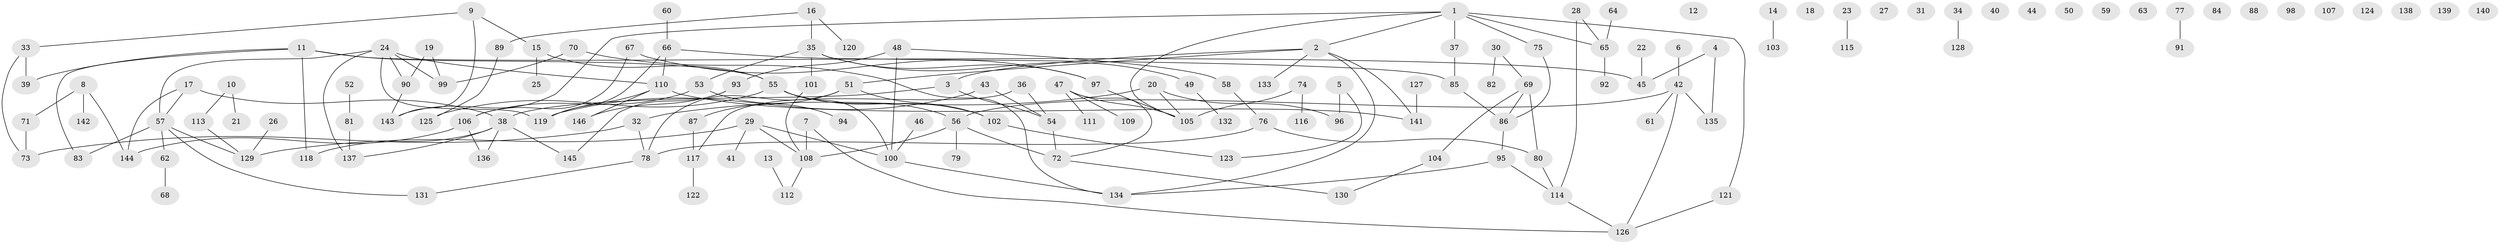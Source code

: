 // Generated by graph-tools (version 1.1) at 2025/12/03/09/25 04:12:54]
// undirected, 146 vertices, 166 edges
graph export_dot {
graph [start="1"]
  node [color=gray90,style=filled];
  1;
  2;
  3;
  4;
  5;
  6;
  7;
  8;
  9;
  10;
  11;
  12;
  13;
  14;
  15;
  16;
  17;
  18;
  19;
  20;
  21;
  22;
  23;
  24;
  25;
  26;
  27;
  28;
  29;
  30;
  31;
  32;
  33;
  34;
  35;
  36;
  37;
  38;
  39;
  40;
  41;
  42;
  43;
  44;
  45;
  46;
  47;
  48;
  49;
  50;
  51;
  52;
  53;
  54;
  55;
  56;
  57;
  58;
  59;
  60;
  61;
  62;
  63;
  64;
  65;
  66;
  67;
  68;
  69;
  70;
  71;
  72;
  73;
  74;
  75;
  76;
  77;
  78;
  79;
  80;
  81;
  82;
  83;
  84;
  85;
  86;
  87;
  88;
  89;
  90;
  91;
  92;
  93;
  94;
  95;
  96;
  97;
  98;
  99;
  100;
  101;
  102;
  103;
  104;
  105;
  106;
  107;
  108;
  109;
  110;
  111;
  112;
  113;
  114;
  115;
  116;
  117;
  118;
  119;
  120;
  121;
  122;
  123;
  124;
  125;
  126;
  127;
  128;
  129;
  130;
  131;
  132;
  133;
  134;
  135;
  136;
  137;
  138;
  139;
  140;
  141;
  142;
  143;
  144;
  145;
  146;
  1 -- 2;
  1 -- 37;
  1 -- 65;
  1 -- 75;
  1 -- 105;
  1 -- 121;
  1 -- 143;
  2 -- 3;
  2 -- 51;
  2 -- 133;
  2 -- 134;
  2 -- 141;
  3 -- 38;
  3 -- 54;
  4 -- 45;
  4 -- 135;
  5 -- 96;
  5 -- 123;
  6 -- 42;
  7 -- 108;
  7 -- 126;
  8 -- 71;
  8 -- 142;
  8 -- 144;
  9 -- 15;
  9 -- 33;
  9 -- 143;
  10 -- 21;
  10 -- 113;
  11 -- 39;
  11 -- 45;
  11 -- 55;
  11 -- 83;
  11 -- 118;
  13 -- 112;
  14 -- 103;
  15 -- 25;
  15 -- 55;
  16 -- 35;
  16 -- 89;
  16 -- 120;
  17 -- 38;
  17 -- 57;
  17 -- 144;
  19 -- 90;
  19 -- 99;
  20 -- 32;
  20 -- 96;
  20 -- 105;
  22 -- 45;
  23 -- 115;
  24 -- 57;
  24 -- 90;
  24 -- 99;
  24 -- 110;
  24 -- 119;
  24 -- 137;
  26 -- 129;
  28 -- 65;
  28 -- 114;
  29 -- 41;
  29 -- 100;
  29 -- 108;
  29 -- 129;
  30 -- 69;
  30 -- 82;
  32 -- 73;
  32 -- 78;
  33 -- 39;
  33 -- 73;
  34 -- 128;
  35 -- 49;
  35 -- 53;
  35 -- 97;
  35 -- 101;
  36 -- 54;
  36 -- 117;
  37 -- 85;
  38 -- 118;
  38 -- 136;
  38 -- 137;
  38 -- 145;
  42 -- 56;
  42 -- 61;
  42 -- 126;
  42 -- 135;
  43 -- 54;
  43 -- 119;
  46 -- 100;
  47 -- 72;
  47 -- 105;
  47 -- 109;
  47 -- 111;
  48 -- 58;
  48 -- 93;
  48 -- 100;
  49 -- 132;
  51 -- 78;
  51 -- 87;
  51 -- 102;
  52 -- 81;
  53 -- 94;
  53 -- 106;
  54 -- 72;
  55 -- 56;
  55 -- 100;
  55 -- 102;
  55 -- 125;
  56 -- 72;
  56 -- 79;
  56 -- 108;
  57 -- 62;
  57 -- 83;
  57 -- 129;
  57 -- 131;
  58 -- 76;
  60 -- 66;
  62 -- 68;
  64 -- 65;
  65 -- 92;
  66 -- 85;
  66 -- 110;
  66 -- 119;
  67 -- 97;
  67 -- 106;
  69 -- 80;
  69 -- 86;
  69 -- 104;
  70 -- 99;
  70 -- 134;
  71 -- 73;
  72 -- 130;
  74 -- 105;
  74 -- 116;
  75 -- 86;
  76 -- 78;
  76 -- 80;
  77 -- 91;
  78 -- 131;
  80 -- 114;
  81 -- 137;
  85 -- 86;
  86 -- 95;
  87 -- 117;
  89 -- 125;
  90 -- 143;
  93 -- 145;
  93 -- 146;
  95 -- 114;
  95 -- 134;
  97 -- 105;
  100 -- 134;
  101 -- 108;
  102 -- 123;
  104 -- 130;
  106 -- 136;
  106 -- 144;
  108 -- 112;
  110 -- 119;
  110 -- 141;
  110 -- 146;
  113 -- 129;
  114 -- 126;
  117 -- 122;
  121 -- 126;
  127 -- 141;
}
